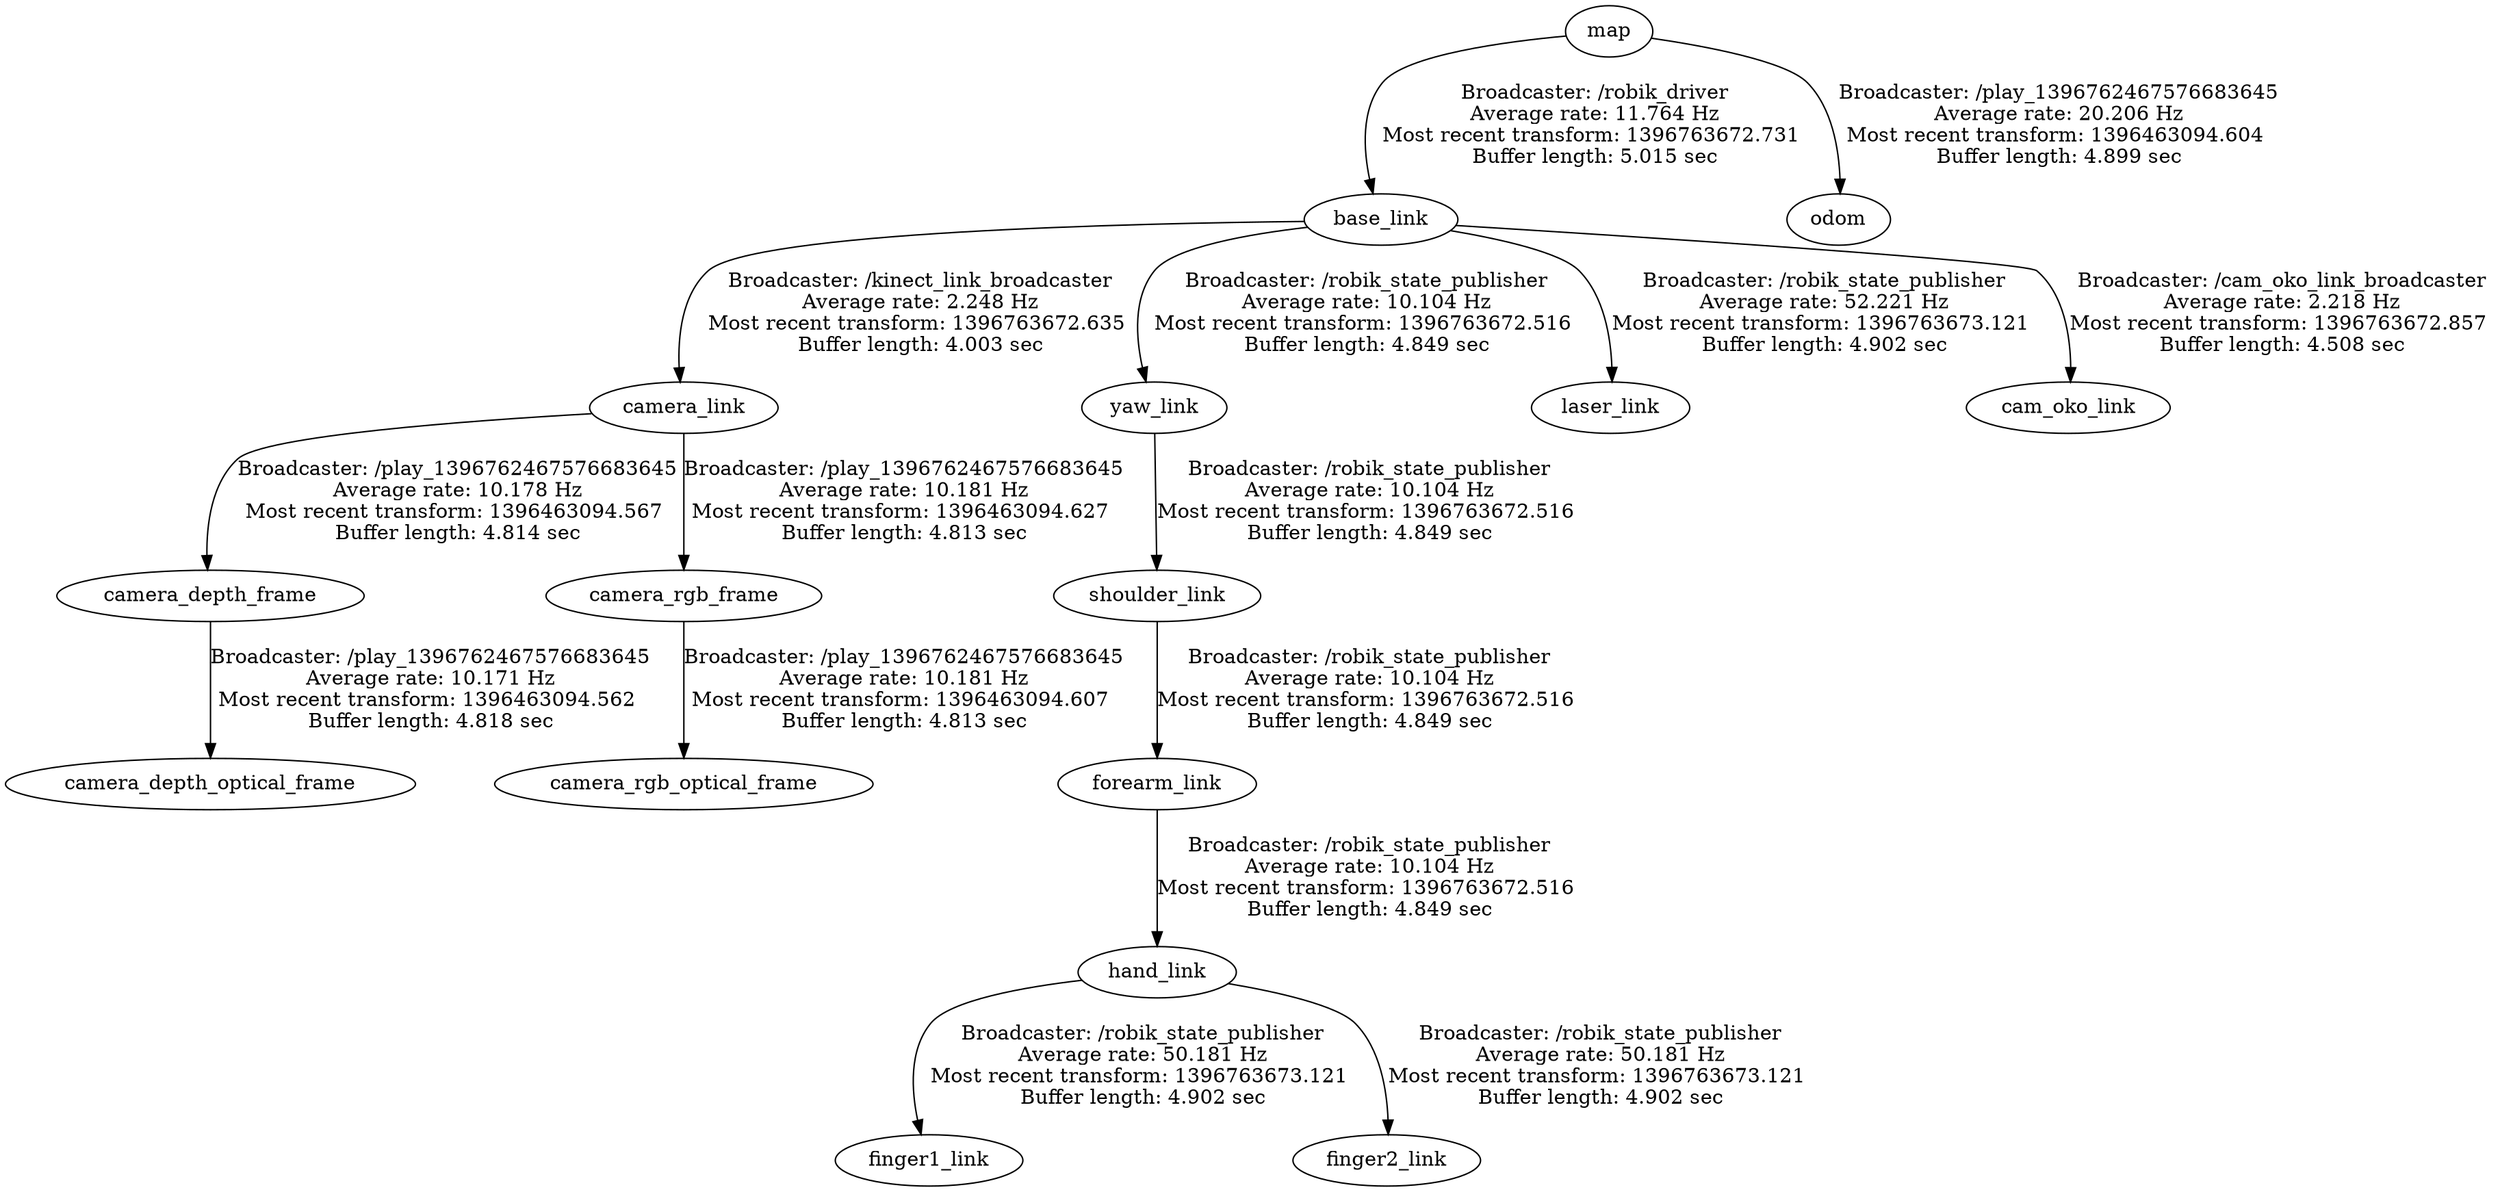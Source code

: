 digraph G {
"camera_depth_frame" -> "camera_depth_optical_frame"[label="Broadcaster: /play_1396762467576683645\nAverage rate: 10.171 Hz\nMost recent transform: 1396463094.562 \nBuffer length: 4.818 sec\n"];
"camera_link" -> "camera_depth_frame"[label="Broadcaster: /play_1396762467576683645\nAverage rate: 10.178 Hz\nMost recent transform: 1396463094.567 \nBuffer length: 4.814 sec\n"];
"map" -> "base_link"[label="Broadcaster: /robik_driver\nAverage rate: 11.764 Hz\nMost recent transform: 1396763672.731 \nBuffer length: 5.015 sec\n"];
"map" -> "odom"[label="Broadcaster: /play_1396762467576683645\nAverage rate: 20.206 Hz\nMost recent transform: 1396463094.604 \nBuffer length: 4.899 sec\n"];
"shoulder_link" -> "forearm_link"[label="Broadcaster: /robik_state_publisher\nAverage rate: 10.104 Hz\nMost recent transform: 1396763672.516 \nBuffer length: 4.849 sec\n"];
"yaw_link" -> "shoulder_link"[label="Broadcaster: /robik_state_publisher\nAverage rate: 10.104 Hz\nMost recent transform: 1396763672.516 \nBuffer length: 4.849 sec\n"];
"forearm_link" -> "hand_link"[label="Broadcaster: /robik_state_publisher\nAverage rate: 10.104 Hz\nMost recent transform: 1396763672.516 \nBuffer length: 4.849 sec\n"];
"base_link" -> "yaw_link"[label="Broadcaster: /robik_state_publisher\nAverage rate: 10.104 Hz\nMost recent transform: 1396763672.516 \nBuffer length: 4.849 sec\n"];
"hand_link" -> "finger1_link"[label="Broadcaster: /robik_state_publisher\nAverage rate: 50.181 Hz\nMost recent transform: 1396763673.121 \nBuffer length: 4.902 sec\n"];
"hand_link" -> "finger2_link"[label="Broadcaster: /robik_state_publisher\nAverage rate: 50.181 Hz\nMost recent transform: 1396763673.121 \nBuffer length: 4.902 sec\n"];
"base_link" -> "laser_link"[label="Broadcaster: /robik_state_publisher\nAverage rate: 52.221 Hz\nMost recent transform: 1396763673.121 \nBuffer length: 4.902 sec\n"];
"base_link" -> "camera_link"[label="Broadcaster: /kinect_link_broadcaster\nAverage rate: 2.248 Hz\nMost recent transform: 1396763672.635 \nBuffer length: 4.003 sec\n"];
"base_link" -> "cam_oko_link"[label="Broadcaster: /cam_oko_link_broadcaster\nAverage rate: 2.218 Hz\nMost recent transform: 1396763672.857 \nBuffer length: 4.508 sec\n"];
"camera_rgb_frame" -> "camera_rgb_optical_frame"[label="Broadcaster: /play_1396762467576683645\nAverage rate: 10.181 Hz\nMost recent transform: 1396463094.607 \nBuffer length: 4.813 sec\n"];
"camera_link" -> "camera_rgb_frame"[label="Broadcaster: /play_1396762467576683645\nAverage rate: 10.181 Hz\nMost recent transform: 1396463094.627 \nBuffer length: 4.813 sec\n"];
}